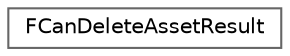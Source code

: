 digraph "Graphical Class Hierarchy"
{
 // INTERACTIVE_SVG=YES
 // LATEX_PDF_SIZE
  bgcolor="transparent";
  edge [fontname=Helvetica,fontsize=10,labelfontname=Helvetica,labelfontsize=10];
  node [fontname=Helvetica,fontsize=10,shape=box,height=0.2,width=0.4];
  rankdir="LR";
  Node0 [id="Node000000",label="FCanDeleteAssetResult",height=0.2,width=0.4,color="grey40", fillcolor="white", style="filled",URL="$d7/d8e/structFCanDeleteAssetResult.html",tooltip="Helper struct for the FOnAssetsCanDelete delegate."];
}
